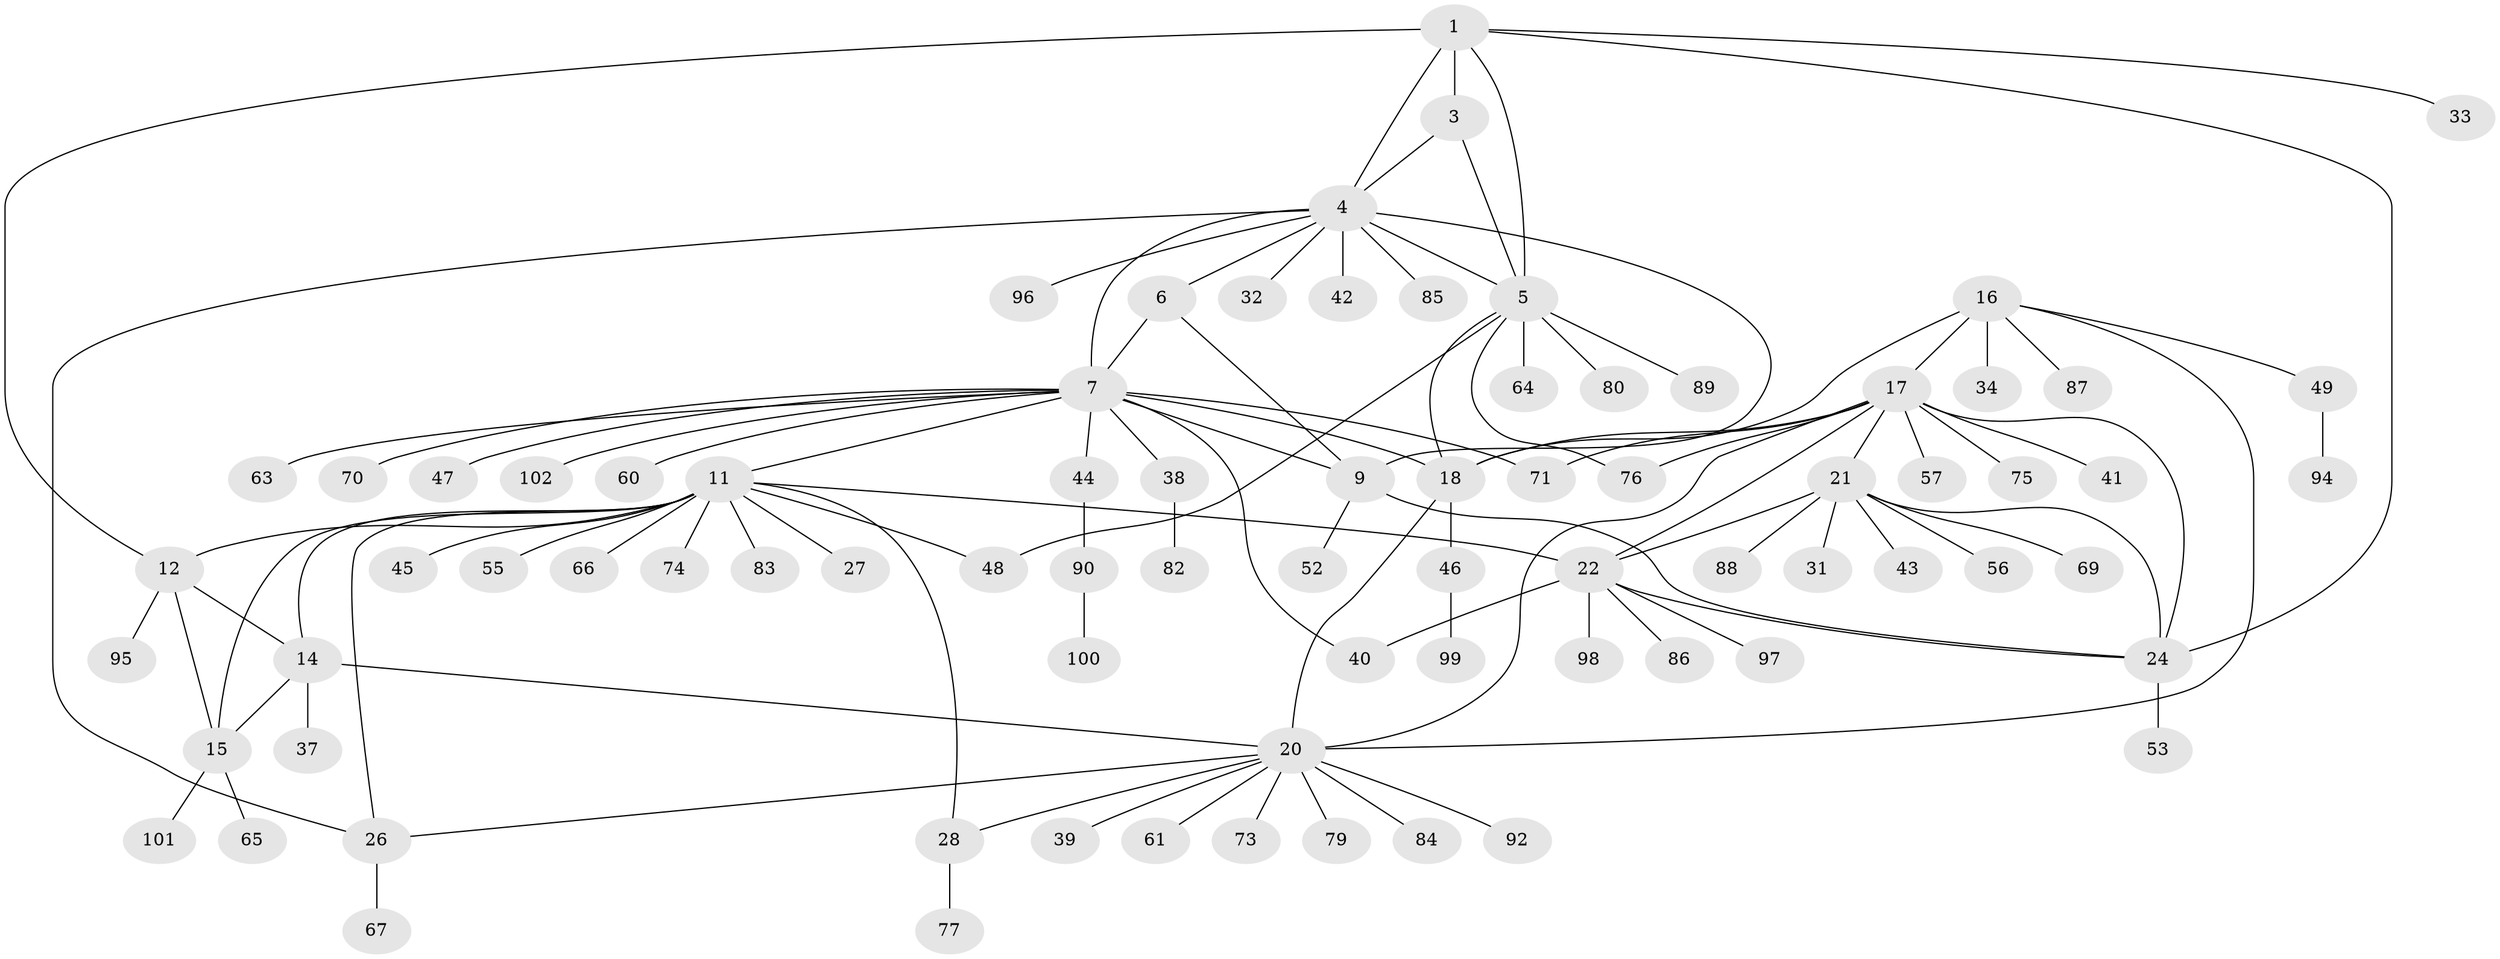// Generated by graph-tools (version 1.1) at 2025/52/02/27/25 19:52:17]
// undirected, 79 vertices, 106 edges
graph export_dot {
graph [start="1"]
  node [color=gray90,style=filled];
  1 [super="+2"];
  3 [super="+51"];
  4 [super="+8"];
  5 [super="+81"];
  6 [super="+91"];
  7 [super="+10"];
  9 [super="+59"];
  11 [super="+13"];
  12 [super="+72"];
  14 [super="+36"];
  15 [super="+68"];
  16 [super="+19"];
  17 [super="+23"];
  18;
  20 [super="+50"];
  21 [super="+30"];
  22 [super="+29"];
  24 [super="+25"];
  26 [super="+35"];
  27 [super="+58"];
  28;
  31;
  32;
  33;
  34;
  37 [super="+93"];
  38;
  39;
  40;
  41;
  42;
  43;
  44;
  45;
  46 [super="+62"];
  47;
  48;
  49 [super="+54"];
  52;
  53;
  55;
  56;
  57;
  60;
  61;
  63;
  64;
  65;
  66;
  67 [super="+78"];
  69;
  70;
  71;
  73;
  74;
  75;
  76;
  77;
  79;
  80;
  82;
  83;
  84;
  85;
  86;
  87;
  88;
  89;
  90;
  92;
  94;
  95;
  96;
  97;
  98;
  99;
  100;
  101;
  102;
  1 -- 3 [weight=2];
  1 -- 4 [weight=2];
  1 -- 5 [weight=2];
  1 -- 33;
  1 -- 24;
  1 -- 12;
  3 -- 4;
  3 -- 5;
  4 -- 5;
  4 -- 32;
  4 -- 85;
  4 -- 96;
  4 -- 26;
  4 -- 6;
  4 -- 7 [weight=2];
  4 -- 9;
  4 -- 42;
  5 -- 18;
  5 -- 48;
  5 -- 64;
  5 -- 76;
  5 -- 80;
  5 -- 89;
  6 -- 7 [weight=2];
  6 -- 9;
  7 -- 9 [weight=2];
  7 -- 18;
  7 -- 38;
  7 -- 40;
  7 -- 71;
  7 -- 102;
  7 -- 70;
  7 -- 44;
  7 -- 47;
  7 -- 60;
  7 -- 63;
  7 -- 11;
  9 -- 52;
  9 -- 24;
  11 -- 12 [weight=2];
  11 -- 14 [weight=2];
  11 -- 15 [weight=2];
  11 -- 83;
  11 -- 66;
  11 -- 74;
  11 -- 45;
  11 -- 48;
  11 -- 22;
  11 -- 55;
  11 -- 26;
  11 -- 27;
  11 -- 28;
  12 -- 14;
  12 -- 15;
  12 -- 95;
  14 -- 15;
  14 -- 20;
  14 -- 37;
  15 -- 65;
  15 -- 101;
  16 -- 17 [weight=2];
  16 -- 18 [weight=2];
  16 -- 20 [weight=2];
  16 -- 49;
  16 -- 34;
  16 -- 87;
  17 -- 18;
  17 -- 20;
  17 -- 71;
  17 -- 41;
  17 -- 75;
  17 -- 76;
  17 -- 21;
  17 -- 22;
  17 -- 24 [weight=2];
  17 -- 57;
  18 -- 20;
  18 -- 46;
  20 -- 26;
  20 -- 28;
  20 -- 39;
  20 -- 61;
  20 -- 73;
  20 -- 79;
  20 -- 92;
  20 -- 84;
  21 -- 22;
  21 -- 24 [weight=2];
  21 -- 56;
  21 -- 69;
  21 -- 88;
  21 -- 43;
  21 -- 31;
  22 -- 24 [weight=2];
  22 -- 40;
  22 -- 86;
  22 -- 97;
  22 -- 98;
  24 -- 53;
  26 -- 67;
  28 -- 77;
  38 -- 82;
  44 -- 90;
  46 -- 99;
  49 -- 94;
  90 -- 100;
}
